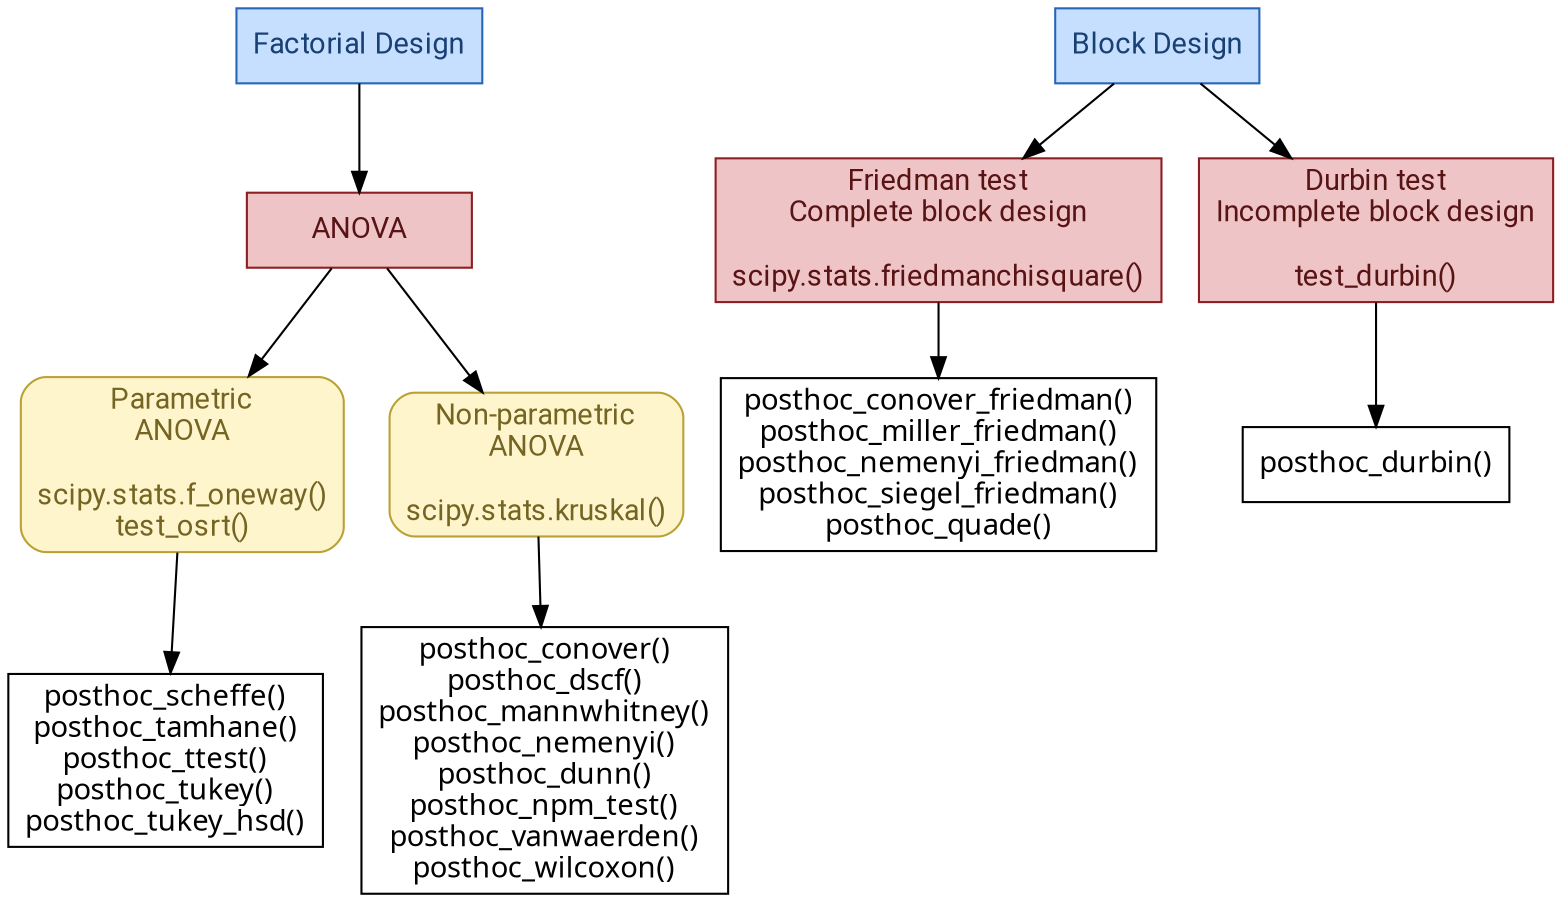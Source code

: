 digraph {
    graph [truecolor=true, bgcolor="#ff000000"];
    node [fontname="Roboto", fontsize=14, style="filled", fillcolor="#ffffff"];

    factorial [
        label="Factorial Design",
        style="filled",
        shape=box,
        fillcolor="#C7DFFF",
        color="#2666ba",
        fontcolor="#184074"
    ];

    anova [
        fillcolor="#eec4c6",
        color="#8d1e22",
        fontcolor="#581315",
        label="ANOVA",
        shape=box,
        style="filled",
        width=1.5,
    ];

    param [
        shape=box,
        style="rounded,filled",
        fontcolor="#746522",
        color="#baa136",
        fillcolor="#fff5cd",
        label="Parametric\nANOVA\n\nscipy.stats.f_oneway()\ntest_osrt()",
        width=0.5
    ];

    param_posthocs [
        shape=box,
        fontname="Iosevka",
        label="posthoc_scheffe()\nposthoc_tamhane()\nposthoc_ttest()\nposthoc_tukey()\nposthoc_tukey_hsd()"
    ];

    nonparam [
        shape=box,
        style="rounded,filled",
        fontcolor="#746522",
        color="#baa136",
        fillcolor="#fff5cd",
        label="Non-parametric\nANOVA\n\nscipy.stats.kruskal()",
        width=0.5
    ];

    nonparam_posthocs [
        shape=box,
        fontname="Iosevka",
        label="posthoc_conover()\nposthoc_dscf()\nposthoc_mannwhitney()\nposthoc_nemenyi()\nposthoc_dunn()\nposthoc_npm_test()\nposthoc_vanwaerden()\nposthoc_wilcoxon()"
    ];

    blocked [
        label="Block Design",
        shape=box,
        style="filled",
        fillcolor="#C7DFFF",
        color="#2666ba",
        fontcolor="#184074"
    ];

    friedman [
        fillcolor="#eec4c6",
        color="#8d1e22",
        fontcolor="#581315",
        label="Friedman test\nComplete block design\n\nscipy.stats.friedmanchisquare()",
        shape=box,
        style="filled",
        width=0.5,
    ];

    friedman_posthocs [
        shape=box,
        fontname="Iosevka"
        label="posthoc_conover_friedman()\nposthoc_miller_friedman()\nposthoc_nemenyi_friedman()\nposthoc_siegel_friedman()\nposthoc_quade()"
    ];

    durbin [
        fillcolor="#eec4c6",
        color="#8d1e22",
        fontcolor="#581315",
        label="Durbin test\nIncomplete block design\n\ntest_durbin()",
        shape=box,
        style="filled",
        width=0.5,
    ];

    durbin_posthocs [
        shape=box,
        fontname="Iosevka"
        label="posthoc_durbin()"
    ];


    factorial -> anova;
    anova  -> param;
    anova  -> nonparam;

    param -> param_posthocs;
    nonparam -> nonparam_posthocs;

    blocked -> {friedman, durbin};
    friedman -> friedman_posthocs;
    durbin -> durbin_posthocs;
}

